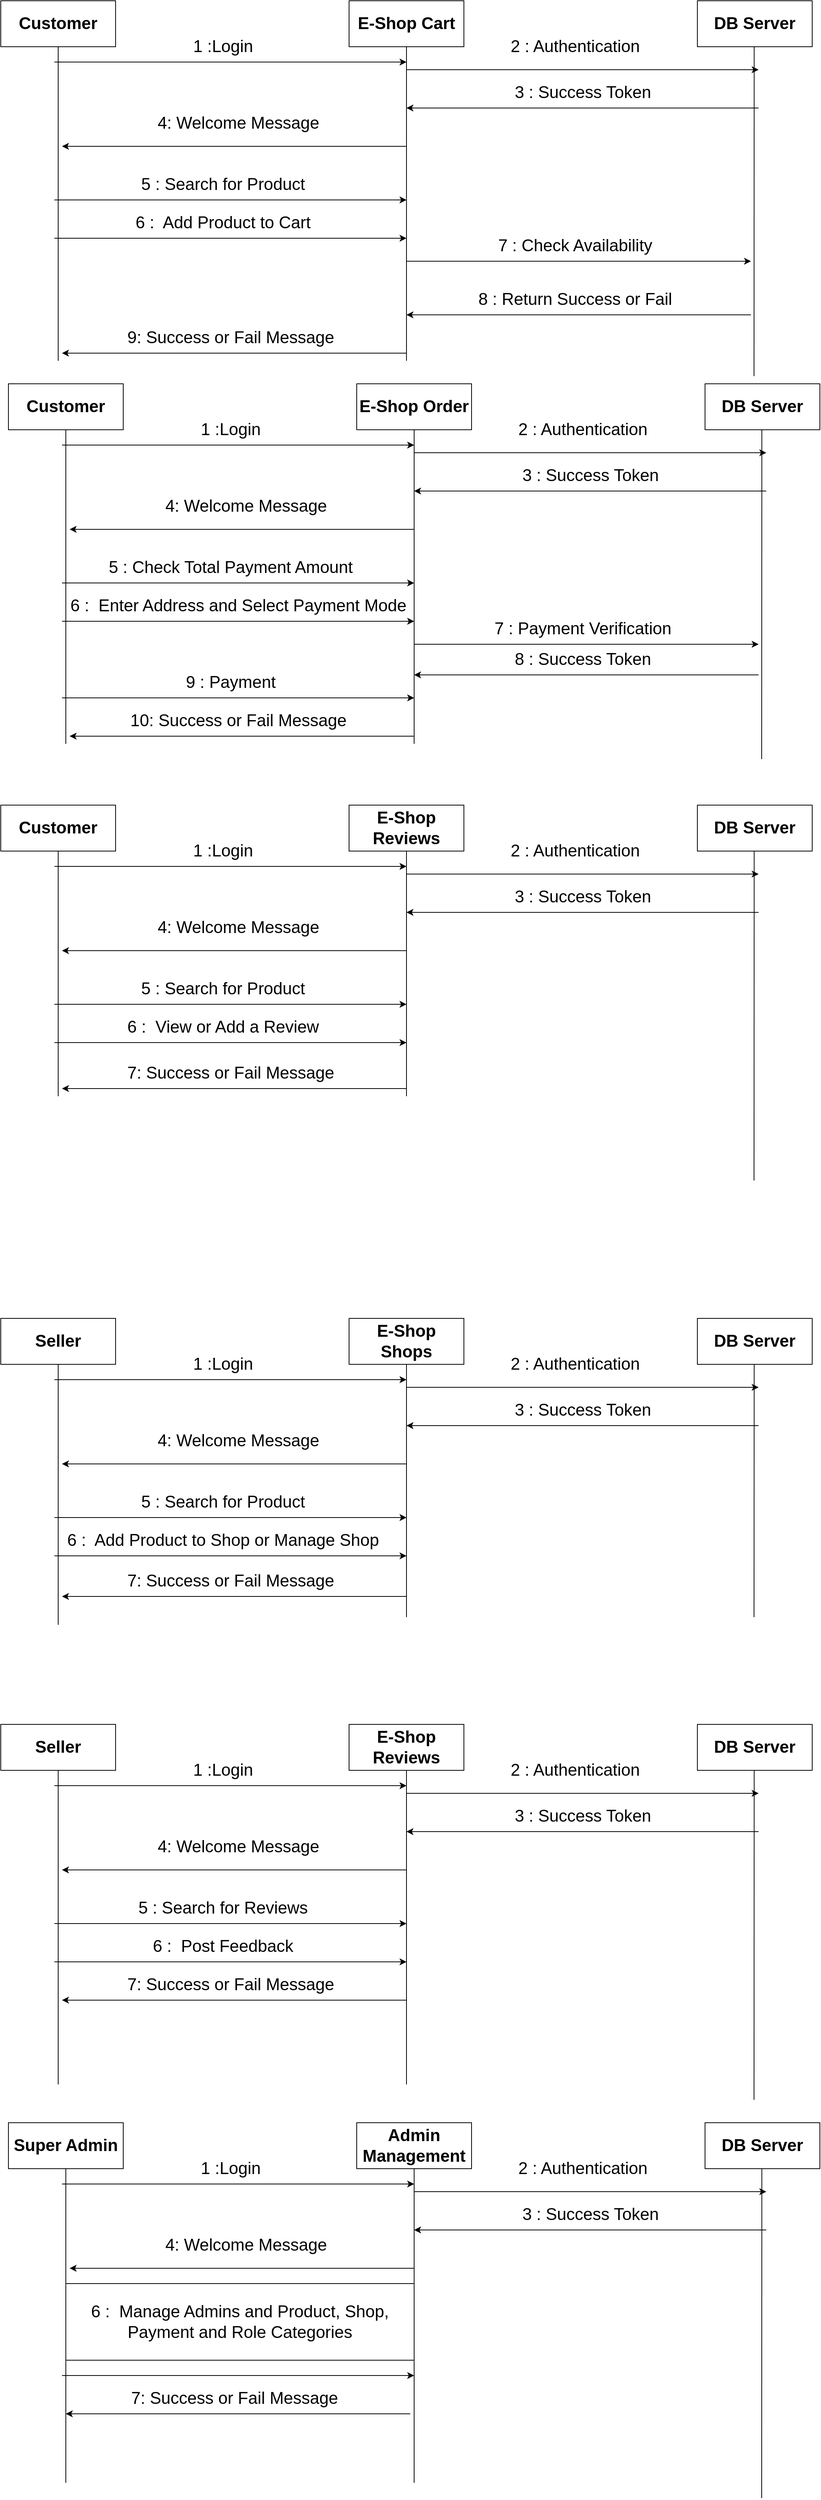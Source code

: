 <mxfile version="20.8.16"><diagram name="Page-1" id="xrhJR6Csm_fnsAmEantF"><mxGraphModel dx="1760" dy="940" grid="1" gridSize="10" guides="1" tooltips="1" connect="1" arrows="1" fold="1" page="1" pageScale="1" pageWidth="1100" pageHeight="850" math="0" shadow="0"><root><mxCell id="0"/><mxCell id="1" parent="0"/><mxCell id="YSBQ6SfW6CUgUum_eIOr-2" value="&lt;font size=&quot;1&quot;&gt;&lt;b style=&quot;font-size: 22px;&quot;&gt;Customer&lt;/b&gt;&lt;/font&gt;" style="rounded=0;whiteSpace=wrap;html=1;" vertex="1" parent="1"><mxGeometry x="20" y="40" width="150" height="60" as="geometry"/></mxCell><mxCell id="YSBQ6SfW6CUgUum_eIOr-3" value="&lt;font size=&quot;1&quot;&gt;&lt;b style=&quot;font-size: 22px;&quot;&gt;E-Shop Cart&lt;/b&gt;&lt;/font&gt;" style="rounded=0;whiteSpace=wrap;html=1;" vertex="1" parent="1"><mxGeometry x="475" y="40" width="150" height="60" as="geometry"/></mxCell><mxCell id="YSBQ6SfW6CUgUum_eIOr-4" value="&lt;font size=&quot;1&quot;&gt;&lt;b style=&quot;font-size: 22px;&quot;&gt;DB Server&lt;br&gt;&lt;/b&gt;&lt;/font&gt;" style="rounded=0;whiteSpace=wrap;html=1;" vertex="1" parent="1"><mxGeometry x="930" y="40" width="150" height="60" as="geometry"/></mxCell><mxCell id="YSBQ6SfW6CUgUum_eIOr-5" value="" style="endArrow=none;html=1;rounded=0;fontSize=22;entryX=0.5;entryY=1;entryDx=0;entryDy=0;" edge="1" parent="1" target="YSBQ6SfW6CUgUum_eIOr-2"><mxGeometry width="50" height="50" relative="1" as="geometry"><mxPoint x="95" y="510" as="sourcePoint"/><mxPoint x="560" y="380" as="targetPoint"/></mxGeometry></mxCell><mxCell id="YSBQ6SfW6CUgUum_eIOr-6" value="" style="endArrow=none;html=1;rounded=0;fontSize=22;entryX=0.5;entryY=1;entryDx=0;entryDy=0;" edge="1" parent="1"><mxGeometry width="50" height="50" relative="1" as="geometry"><mxPoint x="550" y="510" as="sourcePoint"/><mxPoint x="550" y="100" as="targetPoint"/></mxGeometry></mxCell><mxCell id="YSBQ6SfW6CUgUum_eIOr-7" value="" style="endArrow=none;html=1;rounded=0;fontSize=22;entryX=0.5;entryY=1;entryDx=0;entryDy=0;" edge="1" parent="1"><mxGeometry width="50" height="50" relative="1" as="geometry"><mxPoint x="1004" y="530" as="sourcePoint"/><mxPoint x="1004.23" y="100" as="targetPoint"/></mxGeometry></mxCell><mxCell id="YSBQ6SfW6CUgUum_eIOr-8" value="" style="endArrow=classic;html=1;rounded=0;fontSize=22;" edge="1" parent="1"><mxGeometry width="50" height="50" relative="1" as="geometry"><mxPoint x="90" y="120" as="sourcePoint"/><mxPoint x="550" y="120" as="targetPoint"/></mxGeometry></mxCell><mxCell id="YSBQ6SfW6CUgUum_eIOr-9" value="" style="endArrow=classic;html=1;rounded=0;fontSize=22;" edge="1" parent="1"><mxGeometry width="50" height="50" relative="1" as="geometry"><mxPoint x="550" y="130" as="sourcePoint"/><mxPoint x="1010.0" y="130" as="targetPoint"/></mxGeometry></mxCell><mxCell id="YSBQ6SfW6CUgUum_eIOr-10" value="" style="endArrow=classic;html=1;rounded=0;fontSize=22;" edge="1" parent="1"><mxGeometry width="50" height="50" relative="1" as="geometry"><mxPoint x="1010" y="180" as="sourcePoint"/><mxPoint x="550" y="180" as="targetPoint"/></mxGeometry></mxCell><mxCell id="YSBQ6SfW6CUgUum_eIOr-11" value="1 :Login" style="text;html=1;align=center;verticalAlign=middle;resizable=0;points=[];autosize=1;strokeColor=none;fillColor=none;fontSize=22;" vertex="1" parent="1"><mxGeometry x="260" y="80" width="100" height="40" as="geometry"/></mxCell><mxCell id="YSBQ6SfW6CUgUum_eIOr-12" value="2 : Authentication" style="text;html=1;align=center;verticalAlign=middle;resizable=0;points=[];autosize=1;strokeColor=none;fillColor=none;fontSize=22;" vertex="1" parent="1"><mxGeometry x="675" y="80" width="190" height="40" as="geometry"/></mxCell><mxCell id="YSBQ6SfW6CUgUum_eIOr-13" value="3 : Success Token" style="text;html=1;align=center;verticalAlign=middle;resizable=0;points=[];autosize=1;strokeColor=none;fillColor=none;fontSize=22;" vertex="1" parent="1"><mxGeometry x="680" y="140" width="200" height="40" as="geometry"/></mxCell><mxCell id="YSBQ6SfW6CUgUum_eIOr-14" value="4: Welcome Message" style="text;html=1;align=center;verticalAlign=middle;resizable=0;points=[];autosize=1;strokeColor=none;fillColor=none;fontSize=22;" vertex="1" parent="1"><mxGeometry x="215" y="180" width="230" height="40" as="geometry"/></mxCell><mxCell id="YSBQ6SfW6CUgUum_eIOr-15" value="" style="endArrow=classic;html=1;rounded=0;fontSize=22;" edge="1" parent="1"><mxGeometry width="50" height="50" relative="1" as="geometry"><mxPoint x="550" y="230" as="sourcePoint"/><mxPoint x="100" y="230" as="targetPoint"/></mxGeometry></mxCell><mxCell id="YSBQ6SfW6CUgUum_eIOr-16" value="" style="endArrow=classic;html=1;rounded=0;fontSize=22;" edge="1" parent="1"><mxGeometry width="50" height="50" relative="1" as="geometry"><mxPoint x="90" y="300" as="sourcePoint"/><mxPoint x="550.0" y="300" as="targetPoint"/></mxGeometry></mxCell><mxCell id="YSBQ6SfW6CUgUum_eIOr-17" value="5 : Search for Product" style="text;html=1;align=center;verticalAlign=middle;resizable=0;points=[];autosize=1;strokeColor=none;fillColor=none;fontSize=22;" vertex="1" parent="1"><mxGeometry x="190" y="260" width="240" height="40" as="geometry"/></mxCell><mxCell id="YSBQ6SfW6CUgUum_eIOr-18" value="" style="endArrow=classic;html=1;rounded=0;fontSize=22;" edge="1" parent="1"><mxGeometry width="50" height="50" relative="1" as="geometry"><mxPoint x="90" y="350" as="sourcePoint"/><mxPoint x="550.0" y="350" as="targetPoint"/></mxGeometry></mxCell><mxCell id="YSBQ6SfW6CUgUum_eIOr-19" value="6 :&amp;nbsp; Add Product to Cart" style="text;html=1;align=center;verticalAlign=middle;resizable=0;points=[];autosize=1;strokeColor=none;fillColor=none;fontSize=22;" vertex="1" parent="1"><mxGeometry x="185" y="310" width="250" height="40" as="geometry"/></mxCell><mxCell id="YSBQ6SfW6CUgUum_eIOr-20" value="" style="endArrow=classic;html=1;rounded=0;fontSize=22;" edge="1" parent="1"><mxGeometry width="50" height="50" relative="1" as="geometry"><mxPoint x="550" y="380" as="sourcePoint"/><mxPoint x="1000" y="380" as="targetPoint"/></mxGeometry></mxCell><mxCell id="YSBQ6SfW6CUgUum_eIOr-21" value="7 : Check Availability" style="text;html=1;align=center;verticalAlign=middle;resizable=0;points=[];autosize=1;strokeColor=none;fillColor=none;fontSize=22;" vertex="1" parent="1"><mxGeometry x="655" y="340" width="230" height="40" as="geometry"/></mxCell><mxCell id="YSBQ6SfW6CUgUum_eIOr-22" value="" style="endArrow=classic;html=1;rounded=0;fontSize=22;" edge="1" parent="1"><mxGeometry width="50" height="50" relative="1" as="geometry"><mxPoint x="1000" y="450" as="sourcePoint"/><mxPoint x="550" y="450" as="targetPoint"/></mxGeometry></mxCell><mxCell id="YSBQ6SfW6CUgUum_eIOr-23" value="8 : Return Success or Fail" style="text;html=1;align=center;verticalAlign=middle;resizable=0;points=[];autosize=1;strokeColor=none;fillColor=none;fontSize=22;" vertex="1" parent="1"><mxGeometry x="630" y="410" width="280" height="40" as="geometry"/></mxCell><mxCell id="YSBQ6SfW6CUgUum_eIOr-24" value="" style="endArrow=classic;html=1;rounded=0;fontSize=22;" edge="1" parent="1"><mxGeometry width="50" height="50" relative="1" as="geometry"><mxPoint x="550" y="500" as="sourcePoint"/><mxPoint x="100.0" y="500" as="targetPoint"/></mxGeometry></mxCell><mxCell id="YSBQ6SfW6CUgUum_eIOr-25" value="9: Success or Fail Message" style="text;html=1;align=center;verticalAlign=middle;resizable=0;points=[];autosize=1;strokeColor=none;fillColor=none;fontSize=22;" vertex="1" parent="1"><mxGeometry x="175" y="460" width="290" height="40" as="geometry"/></mxCell><mxCell id="YSBQ6SfW6CUgUum_eIOr-26" value="&lt;font size=&quot;1&quot;&gt;&lt;b style=&quot;font-size: 22px;&quot;&gt;Customer&lt;/b&gt;&lt;/font&gt;" style="rounded=0;whiteSpace=wrap;html=1;" vertex="1" parent="1"><mxGeometry x="30" y="540" width="150" height="60" as="geometry"/></mxCell><mxCell id="YSBQ6SfW6CUgUum_eIOr-27" value="&lt;font size=&quot;1&quot;&gt;&lt;b style=&quot;font-size: 22px;&quot;&gt;E-Shop Order&lt;/b&gt;&lt;/font&gt;" style="rounded=0;whiteSpace=wrap;html=1;" vertex="1" parent="1"><mxGeometry x="485" y="540" width="150" height="60" as="geometry"/></mxCell><mxCell id="YSBQ6SfW6CUgUum_eIOr-28" value="&lt;font size=&quot;1&quot;&gt;&lt;b style=&quot;font-size: 22px;&quot;&gt;DB Server&lt;br&gt;&lt;/b&gt;&lt;/font&gt;" style="rounded=0;whiteSpace=wrap;html=1;" vertex="1" parent="1"><mxGeometry x="940" y="540" width="150" height="60" as="geometry"/></mxCell><mxCell id="YSBQ6SfW6CUgUum_eIOr-29" value="" style="endArrow=none;html=1;rounded=0;fontSize=22;entryX=0.5;entryY=1;entryDx=0;entryDy=0;" edge="1" parent="1" target="YSBQ6SfW6CUgUum_eIOr-26"><mxGeometry width="50" height="50" relative="1" as="geometry"><mxPoint x="105" y="1010" as="sourcePoint"/><mxPoint x="570" y="880" as="targetPoint"/></mxGeometry></mxCell><mxCell id="YSBQ6SfW6CUgUum_eIOr-30" value="" style="endArrow=none;html=1;rounded=0;fontSize=22;entryX=0.5;entryY=1;entryDx=0;entryDy=0;" edge="1" parent="1"><mxGeometry width="50" height="50" relative="1" as="geometry"><mxPoint x="560.0" y="1010" as="sourcePoint"/><mxPoint x="560.0" y="600" as="targetPoint"/></mxGeometry></mxCell><mxCell id="YSBQ6SfW6CUgUum_eIOr-31" value="" style="endArrow=none;html=1;rounded=0;fontSize=22;entryX=0.5;entryY=1;entryDx=0;entryDy=0;" edge="1" parent="1"><mxGeometry width="50" height="50" relative="1" as="geometry"><mxPoint x="1014" y="1030" as="sourcePoint"/><mxPoint x="1014.23" y="600" as="targetPoint"/></mxGeometry></mxCell><mxCell id="YSBQ6SfW6CUgUum_eIOr-32" value="" style="endArrow=classic;html=1;rounded=0;fontSize=22;" edge="1" parent="1"><mxGeometry width="50" height="50" relative="1" as="geometry"><mxPoint x="100" y="620" as="sourcePoint"/><mxPoint x="560.0" y="620" as="targetPoint"/></mxGeometry></mxCell><mxCell id="YSBQ6SfW6CUgUum_eIOr-33" value="" style="endArrow=classic;html=1;rounded=0;fontSize=22;" edge="1" parent="1"><mxGeometry width="50" height="50" relative="1" as="geometry"><mxPoint x="560.0" y="630" as="sourcePoint"/><mxPoint x="1020" y="630" as="targetPoint"/></mxGeometry></mxCell><mxCell id="YSBQ6SfW6CUgUum_eIOr-34" value="" style="endArrow=classic;html=1;rounded=0;fontSize=22;" edge="1" parent="1"><mxGeometry width="50" height="50" relative="1" as="geometry"><mxPoint x="1020" y="680" as="sourcePoint"/><mxPoint x="560.0" y="680" as="targetPoint"/></mxGeometry></mxCell><mxCell id="YSBQ6SfW6CUgUum_eIOr-35" value="1 :Login" style="text;html=1;align=center;verticalAlign=middle;resizable=0;points=[];autosize=1;strokeColor=none;fillColor=none;fontSize=22;" vertex="1" parent="1"><mxGeometry x="270" y="580" width="100" height="40" as="geometry"/></mxCell><mxCell id="YSBQ6SfW6CUgUum_eIOr-36" value="2 : Authentication" style="text;html=1;align=center;verticalAlign=middle;resizable=0;points=[];autosize=1;strokeColor=none;fillColor=none;fontSize=22;" vertex="1" parent="1"><mxGeometry x="685" y="580" width="190" height="40" as="geometry"/></mxCell><mxCell id="YSBQ6SfW6CUgUum_eIOr-37" value="3 : Success Token" style="text;html=1;align=center;verticalAlign=middle;resizable=0;points=[];autosize=1;strokeColor=none;fillColor=none;fontSize=22;" vertex="1" parent="1"><mxGeometry x="690" y="640" width="200" height="40" as="geometry"/></mxCell><mxCell id="YSBQ6SfW6CUgUum_eIOr-38" value="4: Welcome Message" style="text;html=1;align=center;verticalAlign=middle;resizable=0;points=[];autosize=1;strokeColor=none;fillColor=none;fontSize=22;" vertex="1" parent="1"><mxGeometry x="225" y="680" width="230" height="40" as="geometry"/></mxCell><mxCell id="YSBQ6SfW6CUgUum_eIOr-39" value="" style="endArrow=classic;html=1;rounded=0;fontSize=22;" edge="1" parent="1"><mxGeometry width="50" height="50" relative="1" as="geometry"><mxPoint x="560.0" y="730" as="sourcePoint"/><mxPoint x="110" y="730" as="targetPoint"/></mxGeometry></mxCell><mxCell id="YSBQ6SfW6CUgUum_eIOr-40" value="" style="endArrow=classic;html=1;rounded=0;fontSize=22;" edge="1" parent="1"><mxGeometry width="50" height="50" relative="1" as="geometry"><mxPoint x="100" y="800" as="sourcePoint"/><mxPoint x="560.0" y="800" as="targetPoint"/></mxGeometry></mxCell><mxCell id="YSBQ6SfW6CUgUum_eIOr-41" value="5 : Check Total Payment Amount" style="text;html=1;align=center;verticalAlign=middle;resizable=0;points=[];autosize=1;strokeColor=none;fillColor=none;fontSize=22;" vertex="1" parent="1"><mxGeometry x="150" y="760" width="340" height="40" as="geometry"/></mxCell><mxCell id="YSBQ6SfW6CUgUum_eIOr-42" value="" style="endArrow=classic;html=1;rounded=0;fontSize=22;" edge="1" parent="1"><mxGeometry width="50" height="50" relative="1" as="geometry"><mxPoint x="100" y="850" as="sourcePoint"/><mxPoint x="560.0" y="850" as="targetPoint"/></mxGeometry></mxCell><mxCell id="YSBQ6SfW6CUgUum_eIOr-43" value="6 :&amp;nbsp; Enter Address and Select Payment Mode" style="text;html=1;align=center;verticalAlign=middle;resizable=0;points=[];autosize=1;strokeColor=none;fillColor=none;fontSize=22;" vertex="1" parent="1"><mxGeometry x="100" y="810" width="460" height="40" as="geometry"/></mxCell><mxCell id="YSBQ6SfW6CUgUum_eIOr-44" value="" style="endArrow=classic;html=1;rounded=0;fontSize=22;" edge="1" parent="1"><mxGeometry width="50" height="50" relative="1" as="geometry"><mxPoint x="560.0" y="880" as="sourcePoint"/><mxPoint x="1010" y="880" as="targetPoint"/></mxGeometry></mxCell><mxCell id="YSBQ6SfW6CUgUum_eIOr-45" value="7 : Payment Verification" style="text;html=1;align=center;verticalAlign=middle;resizable=0;points=[];autosize=1;strokeColor=none;fillColor=none;fontSize=22;" vertex="1" parent="1"><mxGeometry x="655" y="840" width="250" height="40" as="geometry"/></mxCell><mxCell id="YSBQ6SfW6CUgUum_eIOr-46" value="" style="endArrow=classic;html=1;rounded=0;fontSize=22;" edge="1" parent="1"><mxGeometry width="50" height="50" relative="1" as="geometry"><mxPoint x="1010" y="920" as="sourcePoint"/><mxPoint x="560.0" y="920" as="targetPoint"/></mxGeometry></mxCell><mxCell id="YSBQ6SfW6CUgUum_eIOr-47" value="8 : Success Token" style="text;html=1;align=center;verticalAlign=middle;resizable=0;points=[];autosize=1;strokeColor=none;fillColor=none;fontSize=22;" vertex="1" parent="1"><mxGeometry x="680" y="880" width="200" height="40" as="geometry"/></mxCell><mxCell id="YSBQ6SfW6CUgUum_eIOr-48" value="" style="endArrow=classic;html=1;rounded=0;fontSize=22;" edge="1" parent="1"><mxGeometry width="50" height="50" relative="1" as="geometry"><mxPoint x="560.0" y="1000" as="sourcePoint"/><mxPoint x="110.0" y="1000" as="targetPoint"/></mxGeometry></mxCell><mxCell id="YSBQ6SfW6CUgUum_eIOr-49" value="10: Success or Fail Message" style="text;html=1;align=center;verticalAlign=middle;resizable=0;points=[];autosize=1;strokeColor=none;fillColor=none;fontSize=22;" vertex="1" parent="1"><mxGeometry x="175" y="960" width="310" height="40" as="geometry"/></mxCell><mxCell id="YSBQ6SfW6CUgUum_eIOr-50" value="&lt;font size=&quot;1&quot;&gt;&lt;b style=&quot;font-size: 22px;&quot;&gt;Customer&lt;/b&gt;&lt;/font&gt;" style="rounded=0;whiteSpace=wrap;html=1;" vertex="1" parent="1"><mxGeometry x="20" y="1090" width="150" height="60" as="geometry"/></mxCell><mxCell id="YSBQ6SfW6CUgUum_eIOr-51" value="&lt;font size=&quot;1&quot;&gt;&lt;b style=&quot;font-size: 22px;&quot;&gt;E-Shop Reviews&lt;/b&gt;&lt;/font&gt;" style="rounded=0;whiteSpace=wrap;html=1;" vertex="1" parent="1"><mxGeometry x="475" y="1090" width="150" height="60" as="geometry"/></mxCell><mxCell id="YSBQ6SfW6CUgUum_eIOr-52" value="&lt;font size=&quot;1&quot;&gt;&lt;b style=&quot;font-size: 22px;&quot;&gt;DB Server&lt;br&gt;&lt;/b&gt;&lt;/font&gt;" style="rounded=0;whiteSpace=wrap;html=1;" vertex="1" parent="1"><mxGeometry x="930" y="1090" width="150" height="60" as="geometry"/></mxCell><mxCell id="YSBQ6SfW6CUgUum_eIOr-53" value="" style="endArrow=none;html=1;rounded=0;fontSize=22;entryX=0.5;entryY=1;entryDx=0;entryDy=0;" edge="1" parent="1" target="YSBQ6SfW6CUgUum_eIOr-50"><mxGeometry width="50" height="50" relative="1" as="geometry"><mxPoint x="95" y="1470" as="sourcePoint"/><mxPoint x="560" y="1430" as="targetPoint"/></mxGeometry></mxCell><mxCell id="YSBQ6SfW6CUgUum_eIOr-54" value="" style="endArrow=none;html=1;rounded=0;fontSize=22;entryX=0.5;entryY=1;entryDx=0;entryDy=0;" edge="1" parent="1"><mxGeometry width="50" height="50" relative="1" as="geometry"><mxPoint x="550" y="1470" as="sourcePoint"/><mxPoint x="550.0" y="1150" as="targetPoint"/></mxGeometry></mxCell><mxCell id="YSBQ6SfW6CUgUum_eIOr-55" value="" style="endArrow=none;html=1;rounded=0;fontSize=22;entryX=0.5;entryY=1;entryDx=0;entryDy=0;" edge="1" parent="1"><mxGeometry width="50" height="50" relative="1" as="geometry"><mxPoint x="1004" y="1580" as="sourcePoint"/><mxPoint x="1004.23" y="1150" as="targetPoint"/></mxGeometry></mxCell><mxCell id="YSBQ6SfW6CUgUum_eIOr-56" value="" style="endArrow=classic;html=1;rounded=0;fontSize=22;" edge="1" parent="1"><mxGeometry width="50" height="50" relative="1" as="geometry"><mxPoint x="90" y="1170" as="sourcePoint"/><mxPoint x="550.0" y="1170" as="targetPoint"/></mxGeometry></mxCell><mxCell id="YSBQ6SfW6CUgUum_eIOr-57" value="" style="endArrow=classic;html=1;rounded=0;fontSize=22;" edge="1" parent="1"><mxGeometry width="50" height="50" relative="1" as="geometry"><mxPoint x="550.0" y="1180" as="sourcePoint"/><mxPoint x="1010" y="1180" as="targetPoint"/></mxGeometry></mxCell><mxCell id="YSBQ6SfW6CUgUum_eIOr-58" value="" style="endArrow=classic;html=1;rounded=0;fontSize=22;" edge="1" parent="1"><mxGeometry width="50" height="50" relative="1" as="geometry"><mxPoint x="1010" y="1230" as="sourcePoint"/><mxPoint x="550.0" y="1230" as="targetPoint"/></mxGeometry></mxCell><mxCell id="YSBQ6SfW6CUgUum_eIOr-59" value="1 :Login" style="text;html=1;align=center;verticalAlign=middle;resizable=0;points=[];autosize=1;strokeColor=none;fillColor=none;fontSize=22;" vertex="1" parent="1"><mxGeometry x="260" y="1130" width="100" height="40" as="geometry"/></mxCell><mxCell id="YSBQ6SfW6CUgUum_eIOr-60" value="2 : Authentication" style="text;html=1;align=center;verticalAlign=middle;resizable=0;points=[];autosize=1;strokeColor=none;fillColor=none;fontSize=22;" vertex="1" parent="1"><mxGeometry x="675" y="1130" width="190" height="40" as="geometry"/></mxCell><mxCell id="YSBQ6SfW6CUgUum_eIOr-61" value="3 : Success Token" style="text;html=1;align=center;verticalAlign=middle;resizable=0;points=[];autosize=1;strokeColor=none;fillColor=none;fontSize=22;" vertex="1" parent="1"><mxGeometry x="680" y="1190" width="200" height="40" as="geometry"/></mxCell><mxCell id="YSBQ6SfW6CUgUum_eIOr-62" value="4: Welcome Message" style="text;html=1;align=center;verticalAlign=middle;resizable=0;points=[];autosize=1;strokeColor=none;fillColor=none;fontSize=22;" vertex="1" parent="1"><mxGeometry x="215" y="1230" width="230" height="40" as="geometry"/></mxCell><mxCell id="YSBQ6SfW6CUgUum_eIOr-63" value="" style="endArrow=classic;html=1;rounded=0;fontSize=22;" edge="1" parent="1"><mxGeometry width="50" height="50" relative="1" as="geometry"><mxPoint x="550.0" y="1280" as="sourcePoint"/><mxPoint x="100" y="1280" as="targetPoint"/></mxGeometry></mxCell><mxCell id="YSBQ6SfW6CUgUum_eIOr-64" value="" style="endArrow=classic;html=1;rounded=0;fontSize=22;" edge="1" parent="1"><mxGeometry width="50" height="50" relative="1" as="geometry"><mxPoint x="90" y="1350" as="sourcePoint"/><mxPoint x="550.0" y="1350" as="targetPoint"/></mxGeometry></mxCell><mxCell id="YSBQ6SfW6CUgUum_eIOr-65" value="5 : Search for Product" style="text;html=1;align=center;verticalAlign=middle;resizable=0;points=[];autosize=1;strokeColor=none;fillColor=none;fontSize=22;" vertex="1" parent="1"><mxGeometry x="190" y="1310" width="240" height="40" as="geometry"/></mxCell><mxCell id="YSBQ6SfW6CUgUum_eIOr-66" value="" style="endArrow=classic;html=1;rounded=0;fontSize=22;" edge="1" parent="1"><mxGeometry width="50" height="50" relative="1" as="geometry"><mxPoint x="90" y="1400" as="sourcePoint"/><mxPoint x="550.0" y="1400" as="targetPoint"/></mxGeometry></mxCell><mxCell id="YSBQ6SfW6CUgUum_eIOr-67" value="6 :&amp;nbsp; View or Add a Review" style="text;html=1;align=center;verticalAlign=middle;resizable=0;points=[];autosize=1;strokeColor=none;fillColor=none;fontSize=22;" vertex="1" parent="1"><mxGeometry x="170" y="1360" width="280" height="40" as="geometry"/></mxCell><mxCell id="YSBQ6SfW6CUgUum_eIOr-72" value="" style="endArrow=classic;html=1;rounded=0;fontSize=22;" edge="1" parent="1"><mxGeometry width="50" height="50" relative="1" as="geometry"><mxPoint x="550.0" y="1460" as="sourcePoint"/><mxPoint x="100.0" y="1460" as="targetPoint"/></mxGeometry></mxCell><mxCell id="YSBQ6SfW6CUgUum_eIOr-73" value="7: Success or Fail Message" style="text;html=1;align=center;verticalAlign=middle;resizable=0;points=[];autosize=1;strokeColor=none;fillColor=none;fontSize=22;" vertex="1" parent="1"><mxGeometry x="175" y="1420" width="290" height="40" as="geometry"/></mxCell><mxCell id="YSBQ6SfW6CUgUum_eIOr-74" value="&lt;font size=&quot;1&quot;&gt;&lt;b style=&quot;font-size: 22px;&quot;&gt;Seller&lt;/b&gt;&lt;/font&gt;" style="rounded=0;whiteSpace=wrap;html=1;" vertex="1" parent="1"><mxGeometry x="20" y="1760" width="150" height="60" as="geometry"/></mxCell><mxCell id="YSBQ6SfW6CUgUum_eIOr-75" value="&lt;font size=&quot;1&quot;&gt;&lt;b style=&quot;font-size: 22px;&quot;&gt;E-Shop Shops&lt;/b&gt;&lt;/font&gt;" style="rounded=0;whiteSpace=wrap;html=1;" vertex="1" parent="1"><mxGeometry x="475" y="1760" width="150" height="60" as="geometry"/></mxCell><mxCell id="YSBQ6SfW6CUgUum_eIOr-76" value="&lt;font size=&quot;1&quot;&gt;&lt;b style=&quot;font-size: 22px;&quot;&gt;DB Server&lt;br&gt;&lt;/b&gt;&lt;/font&gt;" style="rounded=0;whiteSpace=wrap;html=1;" vertex="1" parent="1"><mxGeometry x="930" y="1760" width="150" height="60" as="geometry"/></mxCell><mxCell id="YSBQ6SfW6CUgUum_eIOr-77" value="" style="endArrow=none;html=1;rounded=0;fontSize=22;entryX=0.5;entryY=1;entryDx=0;entryDy=0;" edge="1" parent="1" target="YSBQ6SfW6CUgUum_eIOr-74"><mxGeometry width="50" height="50" relative="1" as="geometry"><mxPoint x="95" y="2160" as="sourcePoint"/><mxPoint x="560" y="2100" as="targetPoint"/></mxGeometry></mxCell><mxCell id="YSBQ6SfW6CUgUum_eIOr-78" value="" style="endArrow=none;html=1;rounded=0;fontSize=22;entryX=0.5;entryY=1;entryDx=0;entryDy=0;" edge="1" parent="1"><mxGeometry width="50" height="50" relative="1" as="geometry"><mxPoint x="550" y="2150" as="sourcePoint"/><mxPoint x="550.0" y="1820" as="targetPoint"/></mxGeometry></mxCell><mxCell id="YSBQ6SfW6CUgUum_eIOr-79" value="" style="endArrow=none;html=1;rounded=0;fontSize=22;entryX=0.5;entryY=1;entryDx=0;entryDy=0;" edge="1" parent="1"><mxGeometry width="50" height="50" relative="1" as="geometry"><mxPoint x="1004" y="2150" as="sourcePoint"/><mxPoint x="1004.23" y="1820" as="targetPoint"/></mxGeometry></mxCell><mxCell id="YSBQ6SfW6CUgUum_eIOr-80" value="" style="endArrow=classic;html=1;rounded=0;fontSize=22;" edge="1" parent="1"><mxGeometry width="50" height="50" relative="1" as="geometry"><mxPoint x="90" y="1840" as="sourcePoint"/><mxPoint x="550.0" y="1840" as="targetPoint"/></mxGeometry></mxCell><mxCell id="YSBQ6SfW6CUgUum_eIOr-81" value="" style="endArrow=classic;html=1;rounded=0;fontSize=22;" edge="1" parent="1"><mxGeometry width="50" height="50" relative="1" as="geometry"><mxPoint x="550.0" y="1850" as="sourcePoint"/><mxPoint x="1010" y="1850" as="targetPoint"/></mxGeometry></mxCell><mxCell id="YSBQ6SfW6CUgUum_eIOr-82" value="" style="endArrow=classic;html=1;rounded=0;fontSize=22;" edge="1" parent="1"><mxGeometry width="50" height="50" relative="1" as="geometry"><mxPoint x="1010" y="1900" as="sourcePoint"/><mxPoint x="550.0" y="1900" as="targetPoint"/></mxGeometry></mxCell><mxCell id="YSBQ6SfW6CUgUum_eIOr-83" value="1 :Login" style="text;html=1;align=center;verticalAlign=middle;resizable=0;points=[];autosize=1;strokeColor=none;fillColor=none;fontSize=22;" vertex="1" parent="1"><mxGeometry x="260" y="1800" width="100" height="40" as="geometry"/></mxCell><mxCell id="YSBQ6SfW6CUgUum_eIOr-84" value="2 : Authentication" style="text;html=1;align=center;verticalAlign=middle;resizable=0;points=[];autosize=1;strokeColor=none;fillColor=none;fontSize=22;" vertex="1" parent="1"><mxGeometry x="675" y="1800" width="190" height="40" as="geometry"/></mxCell><mxCell id="YSBQ6SfW6CUgUum_eIOr-85" value="3 : Success Token" style="text;html=1;align=center;verticalAlign=middle;resizable=0;points=[];autosize=1;strokeColor=none;fillColor=none;fontSize=22;" vertex="1" parent="1"><mxGeometry x="680" y="1860" width="200" height="40" as="geometry"/></mxCell><mxCell id="YSBQ6SfW6CUgUum_eIOr-86" value="4: Welcome Message" style="text;html=1;align=center;verticalAlign=middle;resizable=0;points=[];autosize=1;strokeColor=none;fillColor=none;fontSize=22;" vertex="1" parent="1"><mxGeometry x="215" y="1900" width="230" height="40" as="geometry"/></mxCell><mxCell id="YSBQ6SfW6CUgUum_eIOr-87" value="" style="endArrow=classic;html=1;rounded=0;fontSize=22;" edge="1" parent="1"><mxGeometry width="50" height="50" relative="1" as="geometry"><mxPoint x="550.0" y="1950" as="sourcePoint"/><mxPoint x="100" y="1950" as="targetPoint"/></mxGeometry></mxCell><mxCell id="YSBQ6SfW6CUgUum_eIOr-88" value="" style="endArrow=classic;html=1;rounded=0;fontSize=22;" edge="1" parent="1"><mxGeometry width="50" height="50" relative="1" as="geometry"><mxPoint x="90" y="2020" as="sourcePoint"/><mxPoint x="550.0" y="2020" as="targetPoint"/></mxGeometry></mxCell><mxCell id="YSBQ6SfW6CUgUum_eIOr-89" value="5 : Search for Product" style="text;html=1;align=center;verticalAlign=middle;resizable=0;points=[];autosize=1;strokeColor=none;fillColor=none;fontSize=22;" vertex="1" parent="1"><mxGeometry x="190" y="1980" width="240" height="40" as="geometry"/></mxCell><mxCell id="YSBQ6SfW6CUgUum_eIOr-90" value="" style="endArrow=classic;html=1;rounded=0;fontSize=22;" edge="1" parent="1"><mxGeometry width="50" height="50" relative="1" as="geometry"><mxPoint x="90" y="2070" as="sourcePoint"/><mxPoint x="550.0" y="2070" as="targetPoint"/></mxGeometry></mxCell><mxCell id="YSBQ6SfW6CUgUum_eIOr-91" value="6 :&amp;nbsp; Add Product to Shop or Manage Shop" style="text;html=1;align=center;verticalAlign=middle;resizable=0;points=[];autosize=1;strokeColor=none;fillColor=none;fontSize=22;" vertex="1" parent="1"><mxGeometry x="95" y="2030" width="430" height="40" as="geometry"/></mxCell><mxCell id="YSBQ6SfW6CUgUum_eIOr-96" value="" style="endArrow=classic;html=1;rounded=0;fontSize=22;" edge="1" parent="1"><mxGeometry width="50" height="50" relative="1" as="geometry"><mxPoint x="550.0" y="2123" as="sourcePoint"/><mxPoint x="100.0" y="2123" as="targetPoint"/></mxGeometry></mxCell><mxCell id="YSBQ6SfW6CUgUum_eIOr-97" value="7: Success or Fail Message" style="text;html=1;align=center;verticalAlign=middle;resizable=0;points=[];autosize=1;strokeColor=none;fillColor=none;fontSize=22;" vertex="1" parent="1"><mxGeometry x="175" y="2083" width="290" height="40" as="geometry"/></mxCell><mxCell id="YSBQ6SfW6CUgUum_eIOr-98" value="&lt;font size=&quot;1&quot;&gt;&lt;b style=&quot;font-size: 22px;&quot;&gt;Seller&lt;/b&gt;&lt;/font&gt;" style="rounded=0;whiteSpace=wrap;html=1;" vertex="1" parent="1"><mxGeometry x="20" y="2290" width="150" height="60" as="geometry"/></mxCell><mxCell id="YSBQ6SfW6CUgUum_eIOr-99" value="&lt;font size=&quot;1&quot;&gt;&lt;b style=&quot;font-size: 22px;&quot;&gt;E-Shop Reviews&lt;/b&gt;&lt;/font&gt;" style="rounded=0;whiteSpace=wrap;html=1;" vertex="1" parent="1"><mxGeometry x="475" y="2290" width="150" height="60" as="geometry"/></mxCell><mxCell id="YSBQ6SfW6CUgUum_eIOr-100" value="&lt;font size=&quot;1&quot;&gt;&lt;b style=&quot;font-size: 22px;&quot;&gt;DB Server&lt;br&gt;&lt;/b&gt;&lt;/font&gt;" style="rounded=0;whiteSpace=wrap;html=1;" vertex="1" parent="1"><mxGeometry x="930" y="2290" width="150" height="60" as="geometry"/></mxCell><mxCell id="YSBQ6SfW6CUgUum_eIOr-101" value="" style="endArrow=none;html=1;rounded=0;fontSize=22;entryX=0.5;entryY=1;entryDx=0;entryDy=0;" edge="1" parent="1" target="YSBQ6SfW6CUgUum_eIOr-98"><mxGeometry width="50" height="50" relative="1" as="geometry"><mxPoint x="95" y="2760" as="sourcePoint"/><mxPoint x="560" y="2630" as="targetPoint"/></mxGeometry></mxCell><mxCell id="YSBQ6SfW6CUgUum_eIOr-102" value="" style="endArrow=none;html=1;rounded=0;fontSize=22;entryX=0.5;entryY=1;entryDx=0;entryDy=0;" edge="1" parent="1"><mxGeometry width="50" height="50" relative="1" as="geometry"><mxPoint x="550.0" y="2760" as="sourcePoint"/><mxPoint x="550.0" y="2350" as="targetPoint"/></mxGeometry></mxCell><mxCell id="YSBQ6SfW6CUgUum_eIOr-103" value="" style="endArrow=none;html=1;rounded=0;fontSize=22;entryX=0.5;entryY=1;entryDx=0;entryDy=0;" edge="1" parent="1"><mxGeometry width="50" height="50" relative="1" as="geometry"><mxPoint x="1004" y="2780" as="sourcePoint"/><mxPoint x="1004.23" y="2350" as="targetPoint"/></mxGeometry></mxCell><mxCell id="YSBQ6SfW6CUgUum_eIOr-104" value="" style="endArrow=classic;html=1;rounded=0;fontSize=22;" edge="1" parent="1"><mxGeometry width="50" height="50" relative="1" as="geometry"><mxPoint x="90" y="2370" as="sourcePoint"/><mxPoint x="550.0" y="2370" as="targetPoint"/></mxGeometry></mxCell><mxCell id="YSBQ6SfW6CUgUum_eIOr-105" value="" style="endArrow=classic;html=1;rounded=0;fontSize=22;" edge="1" parent="1"><mxGeometry width="50" height="50" relative="1" as="geometry"><mxPoint x="550.0" y="2380" as="sourcePoint"/><mxPoint x="1010" y="2380" as="targetPoint"/></mxGeometry></mxCell><mxCell id="YSBQ6SfW6CUgUum_eIOr-106" value="" style="endArrow=classic;html=1;rounded=0;fontSize=22;" edge="1" parent="1"><mxGeometry width="50" height="50" relative="1" as="geometry"><mxPoint x="1010" y="2430" as="sourcePoint"/><mxPoint x="550.0" y="2430" as="targetPoint"/></mxGeometry></mxCell><mxCell id="YSBQ6SfW6CUgUum_eIOr-107" value="1 :Login" style="text;html=1;align=center;verticalAlign=middle;resizable=0;points=[];autosize=1;strokeColor=none;fillColor=none;fontSize=22;" vertex="1" parent="1"><mxGeometry x="260" y="2330" width="100" height="40" as="geometry"/></mxCell><mxCell id="YSBQ6SfW6CUgUum_eIOr-108" value="2 : Authentication" style="text;html=1;align=center;verticalAlign=middle;resizable=0;points=[];autosize=1;strokeColor=none;fillColor=none;fontSize=22;" vertex="1" parent="1"><mxGeometry x="675" y="2330" width="190" height="40" as="geometry"/></mxCell><mxCell id="YSBQ6SfW6CUgUum_eIOr-109" value="3 : Success Token" style="text;html=1;align=center;verticalAlign=middle;resizable=0;points=[];autosize=1;strokeColor=none;fillColor=none;fontSize=22;" vertex="1" parent="1"><mxGeometry x="680" y="2390" width="200" height="40" as="geometry"/></mxCell><mxCell id="YSBQ6SfW6CUgUum_eIOr-110" value="4: Welcome Message" style="text;html=1;align=center;verticalAlign=middle;resizable=0;points=[];autosize=1;strokeColor=none;fillColor=none;fontSize=22;" vertex="1" parent="1"><mxGeometry x="215" y="2430" width="230" height="40" as="geometry"/></mxCell><mxCell id="YSBQ6SfW6CUgUum_eIOr-111" value="" style="endArrow=classic;html=1;rounded=0;fontSize=22;" edge="1" parent="1"><mxGeometry width="50" height="50" relative="1" as="geometry"><mxPoint x="550.0" y="2480" as="sourcePoint"/><mxPoint x="100" y="2480" as="targetPoint"/></mxGeometry></mxCell><mxCell id="YSBQ6SfW6CUgUum_eIOr-112" value="" style="endArrow=classic;html=1;rounded=0;fontSize=22;" edge="1" parent="1"><mxGeometry width="50" height="50" relative="1" as="geometry"><mxPoint x="90" y="2550" as="sourcePoint"/><mxPoint x="550.0" y="2550" as="targetPoint"/></mxGeometry></mxCell><mxCell id="YSBQ6SfW6CUgUum_eIOr-113" value="5 : Search for Reviews" style="text;html=1;align=center;verticalAlign=middle;resizable=0;points=[];autosize=1;strokeColor=none;fillColor=none;fontSize=22;" vertex="1" parent="1"><mxGeometry x="190" y="2510" width="240" height="40" as="geometry"/></mxCell><mxCell id="YSBQ6SfW6CUgUum_eIOr-114" value="" style="endArrow=classic;html=1;rounded=0;fontSize=22;" edge="1" parent="1"><mxGeometry width="50" height="50" relative="1" as="geometry"><mxPoint x="90" y="2600" as="sourcePoint"/><mxPoint x="550.0" y="2600" as="targetPoint"/></mxGeometry></mxCell><mxCell id="YSBQ6SfW6CUgUum_eIOr-115" value="6 :&amp;nbsp; Post Feedback" style="text;html=1;align=center;verticalAlign=middle;resizable=0;points=[];autosize=1;strokeColor=none;fillColor=none;fontSize=22;" vertex="1" parent="1"><mxGeometry x="205" y="2560" width="210" height="40" as="geometry"/></mxCell><mxCell id="YSBQ6SfW6CUgUum_eIOr-120" value="" style="endArrow=classic;html=1;rounded=0;fontSize=22;" edge="1" parent="1"><mxGeometry width="50" height="50" relative="1" as="geometry"><mxPoint x="550.0" y="2650" as="sourcePoint"/><mxPoint x="100.0" y="2650" as="targetPoint"/></mxGeometry></mxCell><mxCell id="YSBQ6SfW6CUgUum_eIOr-121" value="7: Success or Fail Message" style="text;html=1;align=center;verticalAlign=middle;resizable=0;points=[];autosize=1;strokeColor=none;fillColor=none;fontSize=22;" vertex="1" parent="1"><mxGeometry x="175" y="2610" width="290" height="40" as="geometry"/></mxCell><mxCell id="YSBQ6SfW6CUgUum_eIOr-122" value="&lt;font size=&quot;1&quot;&gt;&lt;b style=&quot;font-size: 22px;&quot;&gt;Super Admin&lt;br&gt;&lt;/b&gt;&lt;/font&gt;" style="rounded=0;whiteSpace=wrap;html=1;" vertex="1" parent="1"><mxGeometry x="30" y="2810" width="150" height="60" as="geometry"/></mxCell><mxCell id="YSBQ6SfW6CUgUum_eIOr-123" value="&lt;font size=&quot;1&quot;&gt;&lt;b style=&quot;font-size: 22px;&quot;&gt;Admin Management&lt;br&gt;&lt;/b&gt;&lt;/font&gt;" style="rounded=0;whiteSpace=wrap;html=1;" vertex="1" parent="1"><mxGeometry x="485" y="2810" width="150" height="60" as="geometry"/></mxCell><mxCell id="YSBQ6SfW6CUgUum_eIOr-124" value="&lt;font size=&quot;1&quot;&gt;&lt;b style=&quot;font-size: 22px;&quot;&gt;DB Server&lt;br&gt;&lt;/b&gt;&lt;/font&gt;" style="rounded=0;whiteSpace=wrap;html=1;" vertex="1" parent="1"><mxGeometry x="940" y="2810" width="150" height="60" as="geometry"/></mxCell><mxCell id="YSBQ6SfW6CUgUum_eIOr-125" value="" style="endArrow=none;html=1;rounded=0;fontSize=22;entryX=0.5;entryY=1;entryDx=0;entryDy=0;" edge="1" parent="1" target="YSBQ6SfW6CUgUum_eIOr-122"><mxGeometry width="50" height="50" relative="1" as="geometry"><mxPoint x="105" y="3280" as="sourcePoint"/><mxPoint x="570" y="3150" as="targetPoint"/></mxGeometry></mxCell><mxCell id="YSBQ6SfW6CUgUum_eIOr-126" value="" style="endArrow=none;html=1;rounded=0;fontSize=22;entryX=0.5;entryY=1;entryDx=0;entryDy=0;" edge="1" parent="1"><mxGeometry width="50" height="50" relative="1" as="geometry"><mxPoint x="560.0" y="3280" as="sourcePoint"/><mxPoint x="560.0" y="2870" as="targetPoint"/></mxGeometry></mxCell><mxCell id="YSBQ6SfW6CUgUum_eIOr-127" value="" style="endArrow=none;html=1;rounded=0;fontSize=22;entryX=0.5;entryY=1;entryDx=0;entryDy=0;" edge="1" parent="1"><mxGeometry width="50" height="50" relative="1" as="geometry"><mxPoint x="1014" y="3300" as="sourcePoint"/><mxPoint x="1014.23" y="2870" as="targetPoint"/></mxGeometry></mxCell><mxCell id="YSBQ6SfW6CUgUum_eIOr-128" value="" style="endArrow=classic;html=1;rounded=0;fontSize=22;" edge="1" parent="1"><mxGeometry width="50" height="50" relative="1" as="geometry"><mxPoint x="100" y="2890" as="sourcePoint"/><mxPoint x="560.0" y="2890" as="targetPoint"/></mxGeometry></mxCell><mxCell id="YSBQ6SfW6CUgUum_eIOr-129" value="" style="endArrow=classic;html=1;rounded=0;fontSize=22;" edge="1" parent="1"><mxGeometry width="50" height="50" relative="1" as="geometry"><mxPoint x="560.0" y="2900" as="sourcePoint"/><mxPoint x="1020" y="2900" as="targetPoint"/></mxGeometry></mxCell><mxCell id="YSBQ6SfW6CUgUum_eIOr-130" value="" style="endArrow=classic;html=1;rounded=0;fontSize=22;" edge="1" parent="1"><mxGeometry width="50" height="50" relative="1" as="geometry"><mxPoint x="1020" y="2950" as="sourcePoint"/><mxPoint x="560.0" y="2950" as="targetPoint"/></mxGeometry></mxCell><mxCell id="YSBQ6SfW6CUgUum_eIOr-131" value="1 :Login" style="text;html=1;align=center;verticalAlign=middle;resizable=0;points=[];autosize=1;strokeColor=none;fillColor=none;fontSize=22;" vertex="1" parent="1"><mxGeometry x="270" y="2850" width="100" height="40" as="geometry"/></mxCell><mxCell id="YSBQ6SfW6CUgUum_eIOr-132" value="2 : Authentication" style="text;html=1;align=center;verticalAlign=middle;resizable=0;points=[];autosize=1;strokeColor=none;fillColor=none;fontSize=22;" vertex="1" parent="1"><mxGeometry x="685" y="2850" width="190" height="40" as="geometry"/></mxCell><mxCell id="YSBQ6SfW6CUgUum_eIOr-133" value="3 : Success Token" style="text;html=1;align=center;verticalAlign=middle;resizable=0;points=[];autosize=1;strokeColor=none;fillColor=none;fontSize=22;" vertex="1" parent="1"><mxGeometry x="690" y="2910" width="200" height="40" as="geometry"/></mxCell><mxCell id="YSBQ6SfW6CUgUum_eIOr-134" value="4: Welcome Message" style="text;html=1;align=center;verticalAlign=middle;resizable=0;points=[];autosize=1;strokeColor=none;fillColor=none;fontSize=22;" vertex="1" parent="1"><mxGeometry x="225" y="2950" width="230" height="40" as="geometry"/></mxCell><mxCell id="YSBQ6SfW6CUgUum_eIOr-135" value="" style="endArrow=classic;html=1;rounded=0;fontSize=22;" edge="1" parent="1"><mxGeometry width="50" height="50" relative="1" as="geometry"><mxPoint x="560.0" y="3000" as="sourcePoint"/><mxPoint x="110" y="3000" as="targetPoint"/></mxGeometry></mxCell><mxCell id="YSBQ6SfW6CUgUum_eIOr-138" value="" style="endArrow=classic;html=1;rounded=0;fontSize=22;" edge="1" parent="1"><mxGeometry width="50" height="50" relative="1" as="geometry"><mxPoint x="100" y="3140" as="sourcePoint"/><mxPoint x="560.0" y="3140" as="targetPoint"/></mxGeometry></mxCell><mxCell id="YSBQ6SfW6CUgUum_eIOr-144" value="" style="endArrow=classic;html=1;rounded=0;fontSize=22;" edge="1" parent="1"><mxGeometry width="50" height="50" relative="1" as="geometry"><mxPoint x="555.0" y="3190" as="sourcePoint"/><mxPoint x="105.0" y="3190" as="targetPoint"/></mxGeometry></mxCell><mxCell id="YSBQ6SfW6CUgUum_eIOr-145" value="7: Success or Fail Message" style="text;html=1;align=center;verticalAlign=middle;resizable=0;points=[];autosize=1;strokeColor=none;fillColor=none;fontSize=22;" vertex="1" parent="1"><mxGeometry x="180" y="3150" width="290" height="40" as="geometry"/></mxCell><mxCell id="YSBQ6SfW6CUgUum_eIOr-146" value="" style="endArrow=classic;html=1;rounded=0;fontSize=22;" edge="1" parent="1"><mxGeometry width="50" height="50" relative="1" as="geometry"><mxPoint x="100" y="950" as="sourcePoint"/><mxPoint x="560.0" y="950" as="targetPoint"/></mxGeometry></mxCell><mxCell id="YSBQ6SfW6CUgUum_eIOr-147" value="9 : Payment" style="text;html=1;align=center;verticalAlign=middle;resizable=0;points=[];autosize=1;strokeColor=none;fillColor=none;fontSize=22;" vertex="1" parent="1"><mxGeometry x="250" y="910" width="140" height="40" as="geometry"/></mxCell><mxCell id="YSBQ6SfW6CUgUum_eIOr-152" value="6 :&amp;nbsp; Manage Admins and Product, Shop, Payment and Role Categories" style="rounded=0;whiteSpace=wrap;html=1;fontSize=22;" vertex="1" parent="1"><mxGeometry x="105" y="3020" width="455" height="100" as="geometry"/></mxCell></root></mxGraphModel></diagram></mxfile>